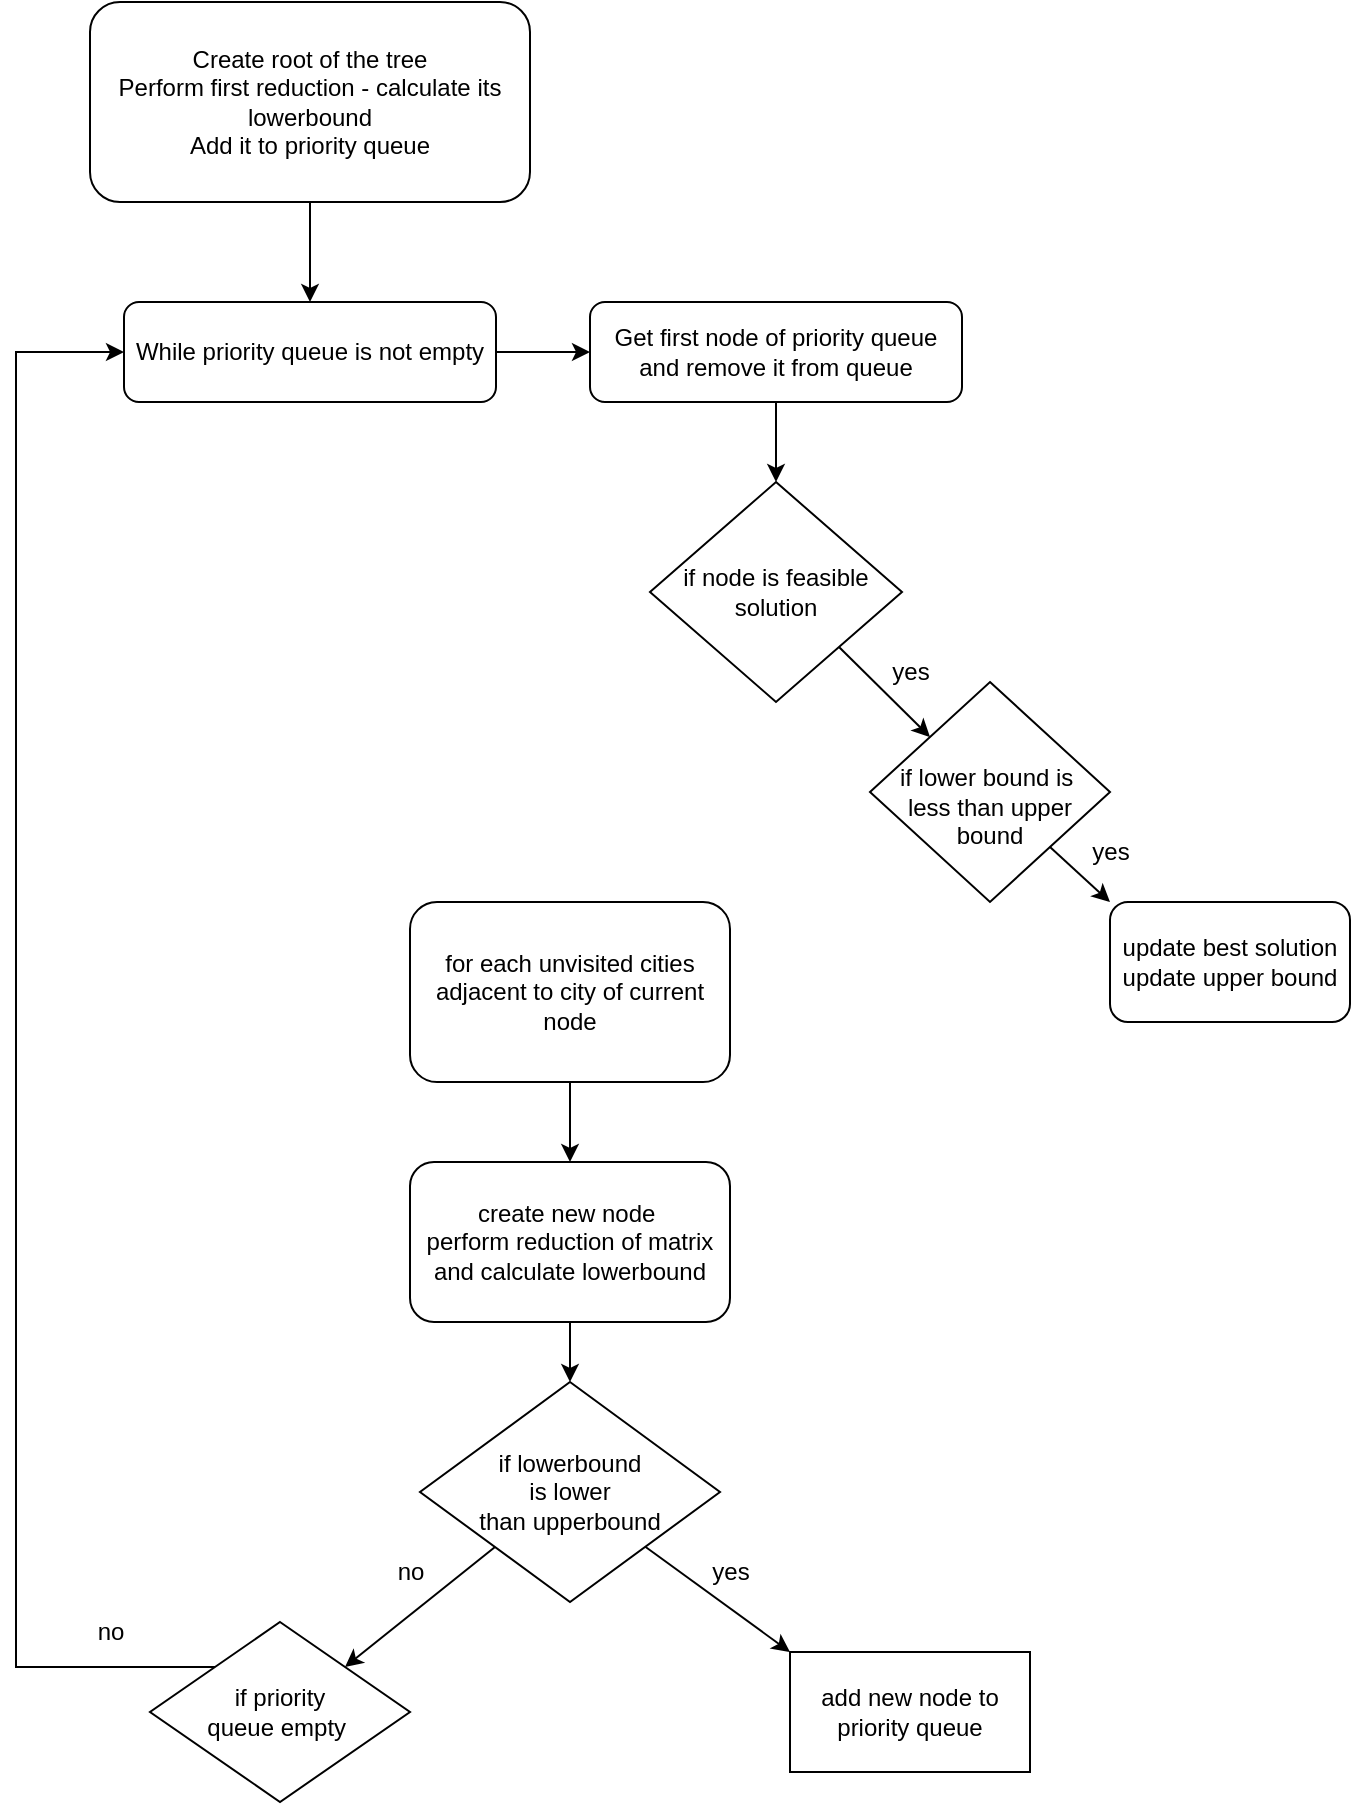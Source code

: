 <mxfile version="22.1.0" type="github">
  <diagram id="C5RBs43oDa-KdzZeNtuy" name="Page-1">
    <mxGraphModel dx="1434" dy="750" grid="1" gridSize="10" guides="1" tooltips="1" connect="1" arrows="1" fold="1" page="1" pageScale="1" pageWidth="827" pageHeight="1169" math="0" shadow="0">
      <root>
        <mxCell id="WIyWlLk6GJQsqaUBKTNV-0" />
        <mxCell id="WIyWlLk6GJQsqaUBKTNV-1" parent="WIyWlLk6GJQsqaUBKTNV-0" />
        <mxCell id="b1gonqwTvgV6cinlEbsq-3" value="" style="edgeStyle=orthogonalEdgeStyle;rounded=0;orthogonalLoop=1;jettySize=auto;html=1;" edge="1" parent="WIyWlLk6GJQsqaUBKTNV-1" source="WIyWlLk6GJQsqaUBKTNV-3" target="b1gonqwTvgV6cinlEbsq-2">
          <mxGeometry relative="1" as="geometry" />
        </mxCell>
        <mxCell id="WIyWlLk6GJQsqaUBKTNV-3" value="Create root of the tree&lt;br&gt;Perform first reduction - calculate its lowerbound&lt;br&gt;Add it to priority queue" style="rounded=1;whiteSpace=wrap;html=1;fontSize=12;glass=0;strokeWidth=1;shadow=0;" parent="WIyWlLk6GJQsqaUBKTNV-1" vertex="1">
          <mxGeometry x="140" y="40" width="220" height="100" as="geometry" />
        </mxCell>
        <mxCell id="b1gonqwTvgV6cinlEbsq-5" value="" style="edgeStyle=orthogonalEdgeStyle;rounded=0;orthogonalLoop=1;jettySize=auto;html=1;" edge="1" parent="WIyWlLk6GJQsqaUBKTNV-1" source="b1gonqwTvgV6cinlEbsq-2" target="b1gonqwTvgV6cinlEbsq-4">
          <mxGeometry relative="1" as="geometry" />
        </mxCell>
        <mxCell id="b1gonqwTvgV6cinlEbsq-2" value="While priority queue is not empty" style="rounded=1;whiteSpace=wrap;html=1;fontSize=12;glass=0;strokeWidth=1;shadow=0;" vertex="1" parent="WIyWlLk6GJQsqaUBKTNV-1">
          <mxGeometry x="157" y="190" width="186" height="50" as="geometry" />
        </mxCell>
        <mxCell id="b1gonqwTvgV6cinlEbsq-9" style="edgeStyle=orthogonalEdgeStyle;rounded=0;orthogonalLoop=1;jettySize=auto;html=1;exitX=0.5;exitY=1;exitDx=0;exitDy=0;entryX=0.5;entryY=0;entryDx=0;entryDy=0;" edge="1" parent="WIyWlLk6GJQsqaUBKTNV-1" source="b1gonqwTvgV6cinlEbsq-4" target="b1gonqwTvgV6cinlEbsq-8">
          <mxGeometry relative="1" as="geometry" />
        </mxCell>
        <mxCell id="b1gonqwTvgV6cinlEbsq-4" value="Get first node of priority queue and remove it from queue" style="rounded=1;whiteSpace=wrap;html=1;fontSize=12;glass=0;strokeWidth=1;shadow=0;" vertex="1" parent="WIyWlLk6GJQsqaUBKTNV-1">
          <mxGeometry x="390" y="190" width="186" height="50" as="geometry" />
        </mxCell>
        <mxCell id="b1gonqwTvgV6cinlEbsq-12" style="rounded=0;orthogonalLoop=1;jettySize=auto;html=1;exitX=1;exitY=1;exitDx=0;exitDy=0;entryX=0;entryY=0;entryDx=0;entryDy=0;" edge="1" parent="WIyWlLk6GJQsqaUBKTNV-1" source="b1gonqwTvgV6cinlEbsq-8" target="b1gonqwTvgV6cinlEbsq-13">
          <mxGeometry relative="1" as="geometry">
            <mxPoint x="560" y="400" as="targetPoint" />
          </mxGeometry>
        </mxCell>
        <mxCell id="b1gonqwTvgV6cinlEbsq-8" value="if node is feasible solution" style="rhombus;whiteSpace=wrap;html=1;" vertex="1" parent="WIyWlLk6GJQsqaUBKTNV-1">
          <mxGeometry x="420" y="280" width="126" height="110" as="geometry" />
        </mxCell>
        <mxCell id="b1gonqwTvgV6cinlEbsq-17" value="" style="rounded=0;orthogonalLoop=1;jettySize=auto;html=1;entryX=0;entryY=0;entryDx=0;entryDy=0;" edge="1" parent="WIyWlLk6GJQsqaUBKTNV-1" source="b1gonqwTvgV6cinlEbsq-13" target="b1gonqwTvgV6cinlEbsq-16">
          <mxGeometry relative="1" as="geometry" />
        </mxCell>
        <mxCell id="b1gonqwTvgV6cinlEbsq-13" value="&lt;br&gt;if lower bound is&amp;nbsp;&lt;br&gt;less than upper bound" style="rhombus;whiteSpace=wrap;html=1;" vertex="1" parent="WIyWlLk6GJQsqaUBKTNV-1">
          <mxGeometry x="530" y="380" width="120" height="110" as="geometry" />
        </mxCell>
        <mxCell id="b1gonqwTvgV6cinlEbsq-14" value="yes" style="text;html=1;align=center;verticalAlign=middle;resizable=0;points=[];autosize=1;strokeColor=none;fillColor=none;" vertex="1" parent="WIyWlLk6GJQsqaUBKTNV-1">
          <mxGeometry x="530" y="360" width="40" height="30" as="geometry" />
        </mxCell>
        <mxCell id="b1gonqwTvgV6cinlEbsq-16" value="update best solution&lt;br&gt;update upper bound" style="rounded=1;whiteSpace=wrap;html=1;" vertex="1" parent="WIyWlLk6GJQsqaUBKTNV-1">
          <mxGeometry x="650" y="490" width="120" height="60" as="geometry" />
        </mxCell>
        <mxCell id="b1gonqwTvgV6cinlEbsq-18" value="yes" style="text;html=1;align=center;verticalAlign=middle;resizable=0;points=[];autosize=1;strokeColor=none;fillColor=none;" vertex="1" parent="WIyWlLk6GJQsqaUBKTNV-1">
          <mxGeometry x="630" y="450" width="40" height="30" as="geometry" />
        </mxCell>
        <mxCell id="b1gonqwTvgV6cinlEbsq-22" value="" style="edgeStyle=orthogonalEdgeStyle;rounded=0;orthogonalLoop=1;jettySize=auto;html=1;" edge="1" parent="WIyWlLk6GJQsqaUBKTNV-1" source="b1gonqwTvgV6cinlEbsq-20" target="b1gonqwTvgV6cinlEbsq-21">
          <mxGeometry relative="1" as="geometry" />
        </mxCell>
        <mxCell id="b1gonqwTvgV6cinlEbsq-20" value="for each unvisited cities adjacent to city of current node" style="rounded=1;whiteSpace=wrap;html=1;" vertex="1" parent="WIyWlLk6GJQsqaUBKTNV-1">
          <mxGeometry x="300" y="490" width="160" height="90" as="geometry" />
        </mxCell>
        <mxCell id="b1gonqwTvgV6cinlEbsq-26" style="edgeStyle=orthogonalEdgeStyle;rounded=0;orthogonalLoop=1;jettySize=auto;html=1;exitX=0.5;exitY=1;exitDx=0;exitDy=0;entryX=0.5;entryY=0;entryDx=0;entryDy=0;" edge="1" parent="WIyWlLk6GJQsqaUBKTNV-1" source="b1gonqwTvgV6cinlEbsq-21" target="b1gonqwTvgV6cinlEbsq-25">
          <mxGeometry relative="1" as="geometry" />
        </mxCell>
        <mxCell id="b1gonqwTvgV6cinlEbsq-21" value="create new node&amp;nbsp;&lt;br&gt;perform reduction of matrix and calculate lowerbound" style="rounded=1;whiteSpace=wrap;html=1;" vertex="1" parent="WIyWlLk6GJQsqaUBKTNV-1">
          <mxGeometry x="300" y="620" width="160" height="80" as="geometry" />
        </mxCell>
        <mxCell id="b1gonqwTvgV6cinlEbsq-28" value="" style="rounded=0;orthogonalLoop=1;jettySize=auto;html=1;entryX=0;entryY=0;entryDx=0;entryDy=0;" edge="1" parent="WIyWlLk6GJQsqaUBKTNV-1" source="b1gonqwTvgV6cinlEbsq-25" target="b1gonqwTvgV6cinlEbsq-27">
          <mxGeometry relative="1" as="geometry" />
        </mxCell>
        <mxCell id="b1gonqwTvgV6cinlEbsq-33" style="rounded=0;orthogonalLoop=1;jettySize=auto;html=1;exitX=0;exitY=1;exitDx=0;exitDy=0;entryX=1;entryY=0;entryDx=0;entryDy=0;" edge="1" parent="WIyWlLk6GJQsqaUBKTNV-1" source="b1gonqwTvgV6cinlEbsq-25" target="b1gonqwTvgV6cinlEbsq-32">
          <mxGeometry relative="1" as="geometry" />
        </mxCell>
        <mxCell id="b1gonqwTvgV6cinlEbsq-25" value="if lowerbound &lt;br&gt;is lower &lt;br&gt;than upperbound" style="rhombus;whiteSpace=wrap;html=1;" vertex="1" parent="WIyWlLk6GJQsqaUBKTNV-1">
          <mxGeometry x="305" y="730" width="150" height="110" as="geometry" />
        </mxCell>
        <mxCell id="b1gonqwTvgV6cinlEbsq-27" value="add new node to priority queue" style="whiteSpace=wrap;html=1;" vertex="1" parent="WIyWlLk6GJQsqaUBKTNV-1">
          <mxGeometry x="490" y="865" width="120" height="60" as="geometry" />
        </mxCell>
        <mxCell id="b1gonqwTvgV6cinlEbsq-30" value="yes" style="text;html=1;align=center;verticalAlign=middle;resizable=0;points=[];autosize=1;strokeColor=none;fillColor=none;" vertex="1" parent="WIyWlLk6GJQsqaUBKTNV-1">
          <mxGeometry x="440" y="810" width="40" height="30" as="geometry" />
        </mxCell>
        <mxCell id="b1gonqwTvgV6cinlEbsq-34" style="rounded=0;orthogonalLoop=1;jettySize=auto;html=1;exitX=0;exitY=0;exitDx=0;exitDy=0;entryX=0;entryY=0.5;entryDx=0;entryDy=0;edgeStyle=orthogonalEdgeStyle;" edge="1" parent="WIyWlLk6GJQsqaUBKTNV-1" source="b1gonqwTvgV6cinlEbsq-32" target="b1gonqwTvgV6cinlEbsq-2">
          <mxGeometry relative="1" as="geometry">
            <mxPoint x="90" y="210" as="targetPoint" />
            <Array as="points">
              <mxPoint x="103" y="215" />
            </Array>
          </mxGeometry>
        </mxCell>
        <mxCell id="b1gonqwTvgV6cinlEbsq-32" value="if priority&lt;br&gt;queue empty&amp;nbsp;" style="rhombus;whiteSpace=wrap;html=1;" vertex="1" parent="WIyWlLk6GJQsqaUBKTNV-1">
          <mxGeometry x="170" y="850" width="130" height="90" as="geometry" />
        </mxCell>
        <mxCell id="b1gonqwTvgV6cinlEbsq-35" value="no" style="text;html=1;align=center;verticalAlign=middle;resizable=0;points=[];autosize=1;strokeColor=none;fillColor=none;" vertex="1" parent="WIyWlLk6GJQsqaUBKTNV-1">
          <mxGeometry x="130" y="840" width="40" height="30" as="geometry" />
        </mxCell>
        <mxCell id="b1gonqwTvgV6cinlEbsq-37" value="no" style="text;html=1;align=center;verticalAlign=middle;resizable=0;points=[];autosize=1;strokeColor=none;fillColor=none;" vertex="1" parent="WIyWlLk6GJQsqaUBKTNV-1">
          <mxGeometry x="280" y="810" width="40" height="30" as="geometry" />
        </mxCell>
      </root>
    </mxGraphModel>
  </diagram>
</mxfile>
